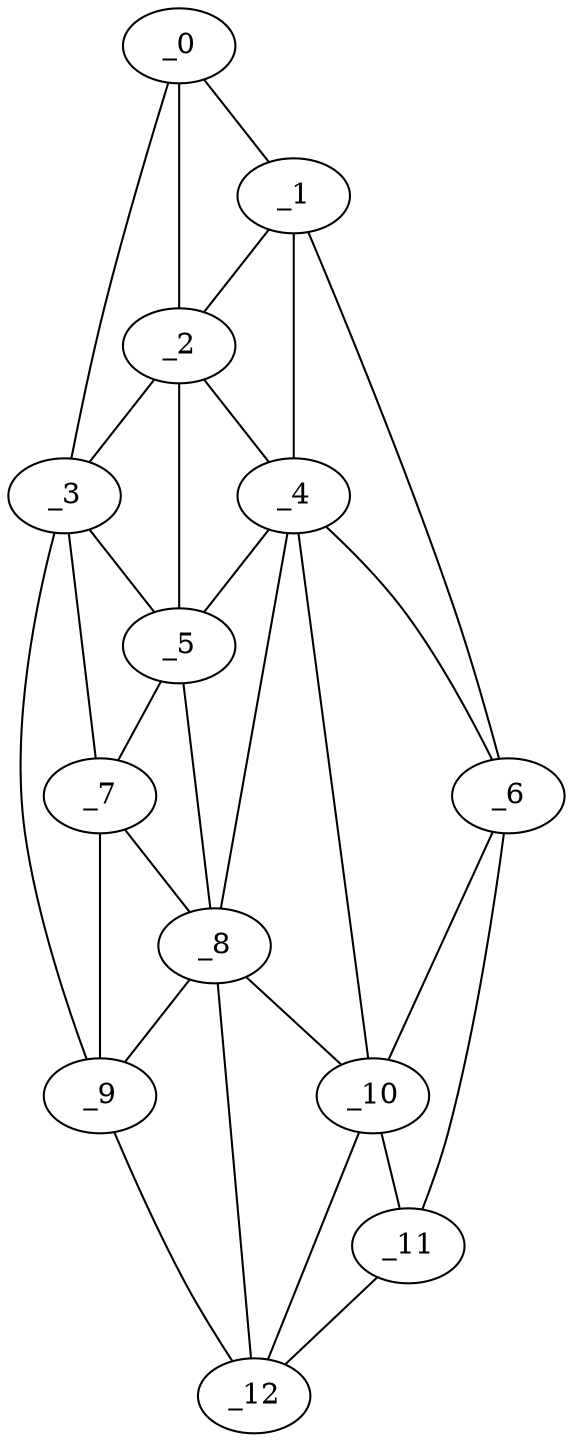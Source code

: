 graph "obj85__135.gxl" {
	_0	 [x=4,
		y=73];
	_1	 [x=4,
		y=80];
	_0 -- _1	 [valence=1];
	_2	 [x=17,
		y=66];
	_0 -- _2	 [valence=2];
	_3	 [x=37,
		y=30];
	_0 -- _3	 [valence=1];
	_1 -- _2	 [valence=2];
	_4	 [x=58,
		y=73];
	_1 -- _4	 [valence=2];
	_6	 [x=65,
		y=103];
	_1 -- _6	 [valence=1];
	_2 -- _3	 [valence=1];
	_2 -- _4	 [valence=2];
	_5	 [x=59,
		y=64];
	_2 -- _5	 [valence=2];
	_3 -- _5	 [valence=2];
	_7	 [x=66,
		y=51];
	_3 -- _7	 [valence=2];
	_9	 [x=93,
		y=31];
	_3 -- _9	 [valence=1];
	_4 -- _5	 [valence=2];
	_4 -- _6	 [valence=2];
	_8	 [x=92,
		y=41];
	_4 -- _8	 [valence=2];
	_10	 [x=124,
		y=74];
	_4 -- _10	 [valence=2];
	_5 -- _7	 [valence=2];
	_5 -- _8	 [valence=1];
	_6 -- _10	 [valence=2];
	_11	 [x=125,
		y=79];
	_6 -- _11	 [valence=1];
	_7 -- _8	 [valence=2];
	_7 -- _9	 [valence=2];
	_8 -- _9	 [valence=2];
	_8 -- _10	 [valence=1];
	_12	 [x=126,
		y=66];
	_8 -- _12	 [valence=2];
	_9 -- _12	 [valence=1];
	_10 -- _11	 [valence=2];
	_10 -- _12	 [valence=2];
	_11 -- _12	 [valence=1];
}
